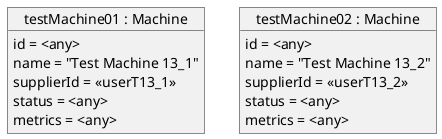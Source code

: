 @startuml

object "testMachine01 : Machine" as testMachine01 {
    id = <any>
    name = "Test Machine 13_1"
    supplierId = <<userT13_1>>
    status = <any>
    metrics = <any>
}

object "testMachine02 : Machine" as testMachine02 {
    id = <any>
    name = "Test Machine 13_2"
    supplierId = <<userT13_2>>
    status = <any>
    metrics = <any>
}

@enduml